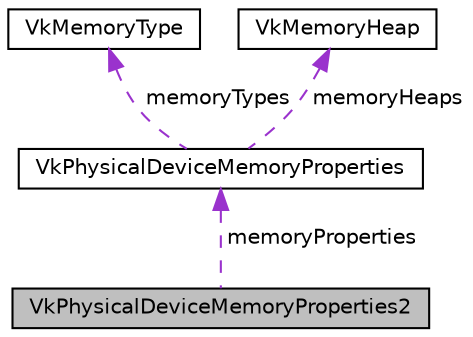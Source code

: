 digraph "VkPhysicalDeviceMemoryProperties2"
{
 // LATEX_PDF_SIZE
  edge [fontname="Helvetica",fontsize="10",labelfontname="Helvetica",labelfontsize="10"];
  node [fontname="Helvetica",fontsize="10",shape=record];
  Node1 [label="VkPhysicalDeviceMemoryProperties2",height=0.2,width=0.4,color="black", fillcolor="grey75", style="filled", fontcolor="black",tooltip=" "];
  Node2 -> Node1 [dir="back",color="darkorchid3",fontsize="10",style="dashed",label=" memoryProperties" ,fontname="Helvetica"];
  Node2 [label="VkPhysicalDeviceMemoryProperties",height=0.2,width=0.4,color="black", fillcolor="white", style="filled",URL="$structVkPhysicalDeviceMemoryProperties.html",tooltip=" "];
  Node3 -> Node2 [dir="back",color="darkorchid3",fontsize="10",style="dashed",label=" memoryTypes" ,fontname="Helvetica"];
  Node3 [label="VkMemoryType",height=0.2,width=0.4,color="black", fillcolor="white", style="filled",URL="$structVkMemoryType.html",tooltip=" "];
  Node4 -> Node2 [dir="back",color="darkorchid3",fontsize="10",style="dashed",label=" memoryHeaps" ,fontname="Helvetica"];
  Node4 [label="VkMemoryHeap",height=0.2,width=0.4,color="black", fillcolor="white", style="filled",URL="$structVkMemoryHeap.html",tooltip=" "];
}
